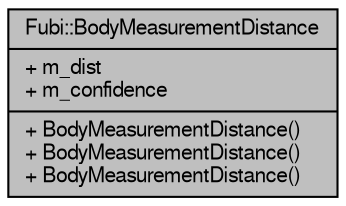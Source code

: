 digraph "Fubi::BodyMeasurementDistance"
{
  edge [fontname="FreeSans",fontsize="10",labelfontname="FreeSans",labelfontsize="10"];
  node [fontname="FreeSans",fontsize="10",shape=record];
  Node1 [label="{Fubi::BodyMeasurementDistance\n|+ m_dist\l+ m_confidence\l|+ BodyMeasurementDistance()\l+ BodyMeasurementDistance()\l+ BodyMeasurementDistance()\l}",height=0.2,width=0.4,color="black", fillcolor="grey75", style="filled" fontcolor="black"];
}
